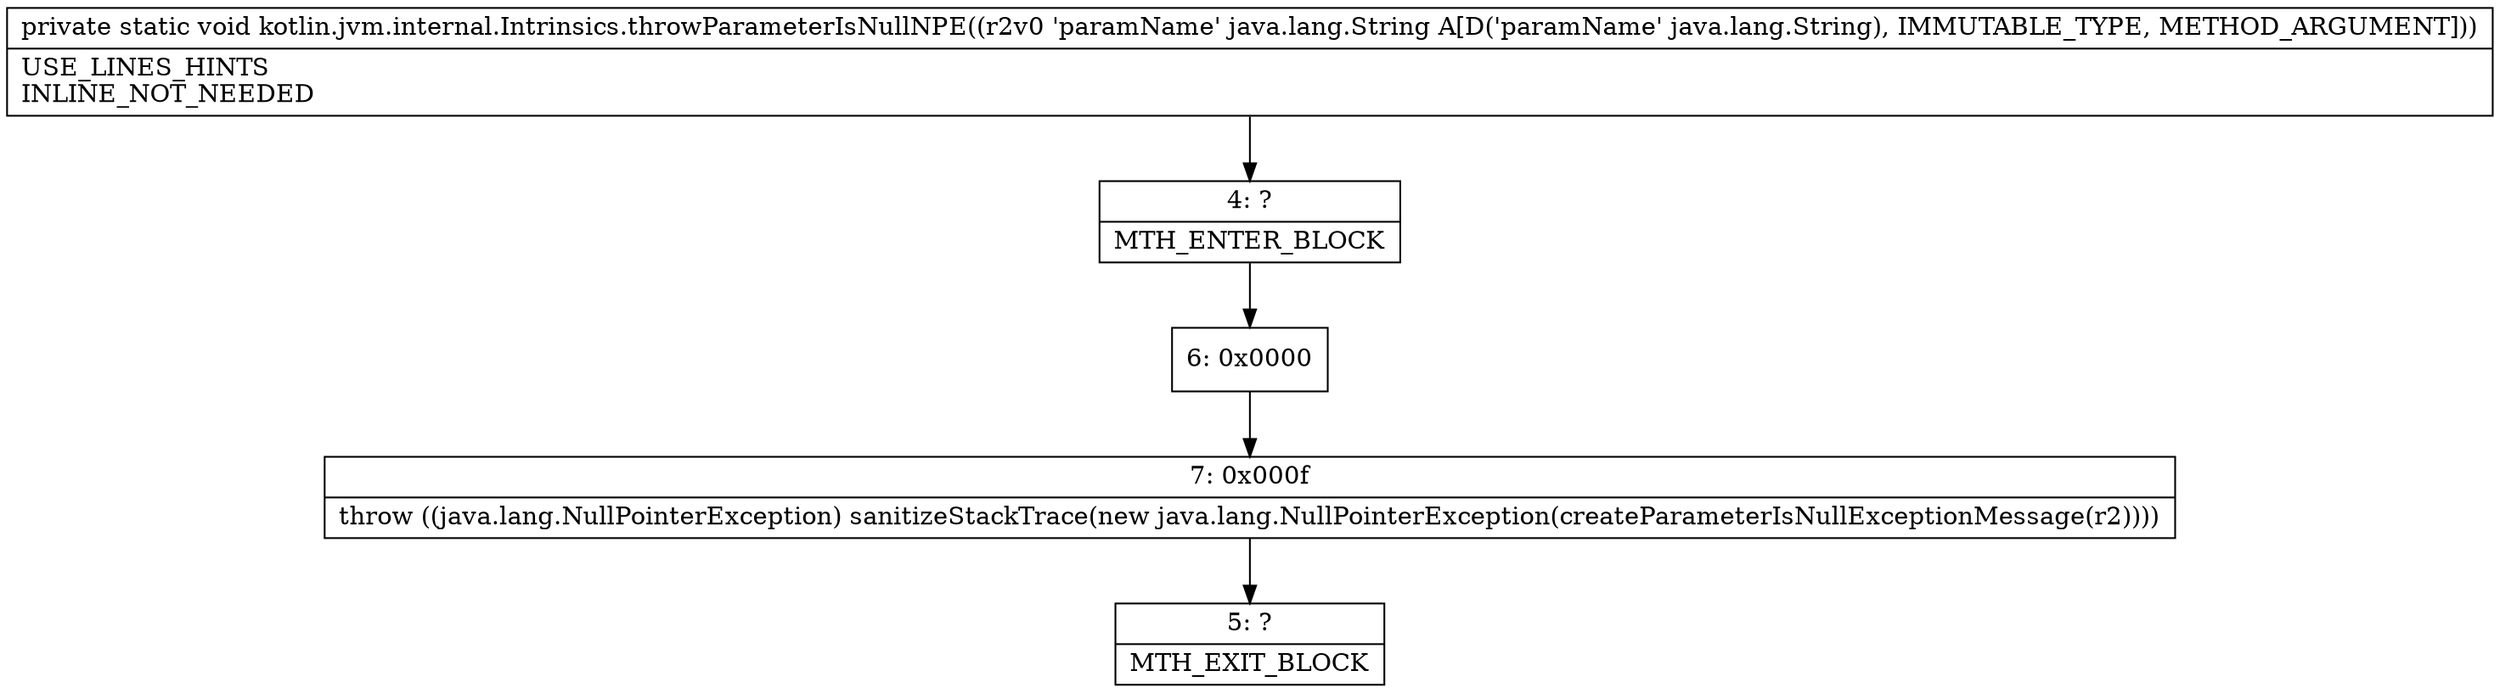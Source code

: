 digraph "CFG forkotlin.jvm.internal.Intrinsics.throwParameterIsNullNPE(Ljava\/lang\/String;)V" {
Node_4 [shape=record,label="{4\:\ ?|MTH_ENTER_BLOCK\l}"];
Node_6 [shape=record,label="{6\:\ 0x0000}"];
Node_7 [shape=record,label="{7\:\ 0x000f|throw ((java.lang.NullPointerException) sanitizeStackTrace(new java.lang.NullPointerException(createParameterIsNullExceptionMessage(r2))))\l}"];
Node_5 [shape=record,label="{5\:\ ?|MTH_EXIT_BLOCK\l}"];
MethodNode[shape=record,label="{private static void kotlin.jvm.internal.Intrinsics.throwParameterIsNullNPE((r2v0 'paramName' java.lang.String A[D('paramName' java.lang.String), IMMUTABLE_TYPE, METHOD_ARGUMENT]))  | USE_LINES_HINTS\lINLINE_NOT_NEEDED\l}"];
MethodNode -> Node_4;Node_4 -> Node_6;
Node_6 -> Node_7;
Node_7 -> Node_5;
}

